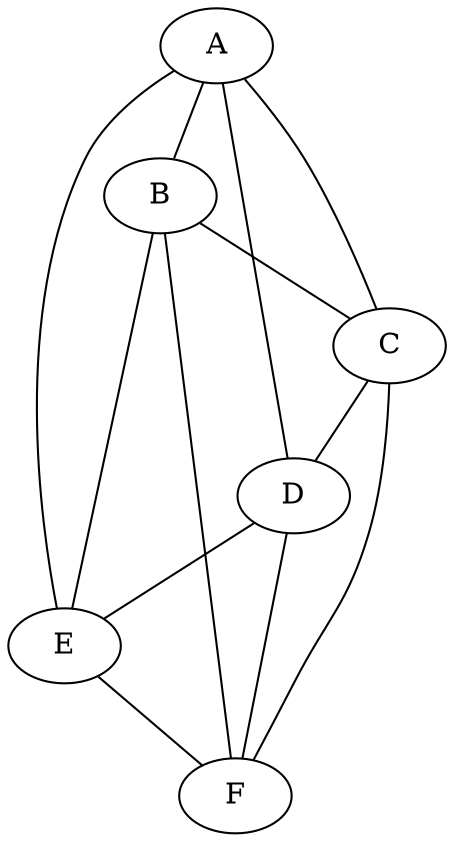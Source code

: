 strict graph "cordal1" {
    A -- B
    A -- C
    A -- D
    A -- E
    B -- C
    B -- F
    B -- E
    C -- D
    C -- F
    D -- F
    D -- E
    E -- F
}
